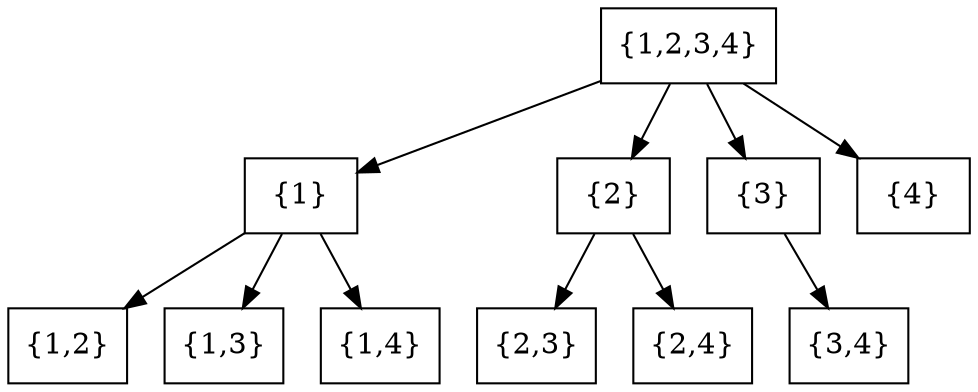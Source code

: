 digraph G {
    node [shape = "box",];
    {
    "{1,2,3,4}" -> "{1}";
    "{1}" -> "{1,2}";
    "{1}" -> "{1,3}";
    "{1}" -> "{1,4}";
    "{1,2,3,4}" -> "{2}";
    "{2}" -> "{2,3}";
    "{2}" -> "{2,4}";
    "{1,2,3,4}" -> "{3}";
    "{3}" -> "{3,4}";
    "{1,2,3,4}" -> "{4}";
    }
}